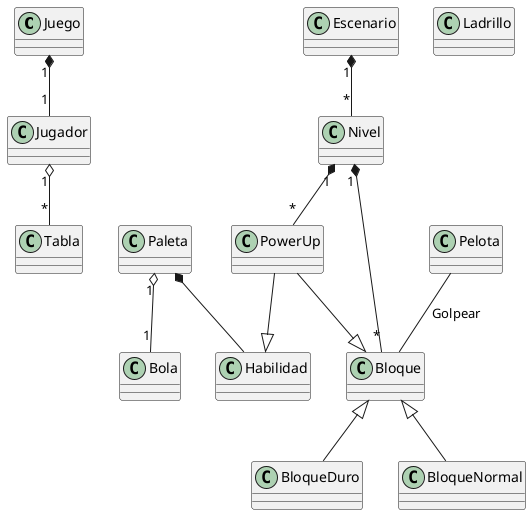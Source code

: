 @startuml Arkanoid

class Juego
Class Jugador

class Habilidad
class Paleta
class Bola

class Ladrillo
class Bloque
class BloqueDuro

class Nivel
class Escenario
class PowerUp

Juego "1" *-- "1" Jugador
Jugador "1" o-- "*" Tabla
Paleta "1" o-- "1" Bola

Paleta *-- Habilidad
Pelota -- Bloque : "Golpear"

Bloque <|-- BloqueNormal
Bloque <|-- BloqueDuro

Escenario "1" *-- "*" Nivel
Nivel "1" *-- "*" Bloque
Nivel "1" *-- "*" PowerUp

PowerUp --|> Bloque
PowerUp --|> Habilidad

@enduml
